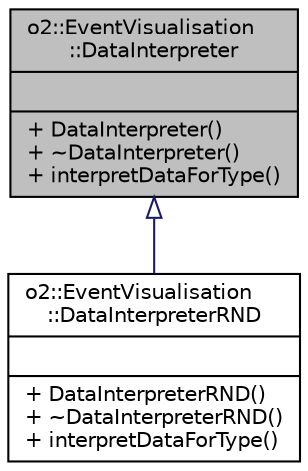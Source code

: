 digraph "o2::EventVisualisation::DataInterpreter"
{
 // INTERACTIVE_SVG=YES
  bgcolor="transparent";
  edge [fontname="Helvetica",fontsize="10",labelfontname="Helvetica",labelfontsize="10"];
  node [fontname="Helvetica",fontsize="10",shape=record];
  Node1 [label="{o2::EventVisualisation\l::DataInterpreter\n||+ DataInterpreter()\l+ ~DataInterpreter()\l+ interpretDataForType()\l}",height=0.2,width=0.4,color="black", fillcolor="grey75", style="filled" fontcolor="black"];
  Node1 -> Node2 [dir="back",color="midnightblue",fontsize="10",style="solid",arrowtail="onormal",fontname="Helvetica"];
  Node2 [label="{o2::EventVisualisation\l::DataInterpreterRND\n||+ DataInterpreterRND()\l+ ~DataInterpreterRND()\l+ interpretDataForType()\l}",height=0.2,width=0.4,color="black",URL="$de/db8/classo2_1_1EventVisualisation_1_1DataInterpreterRND.html"];
}
